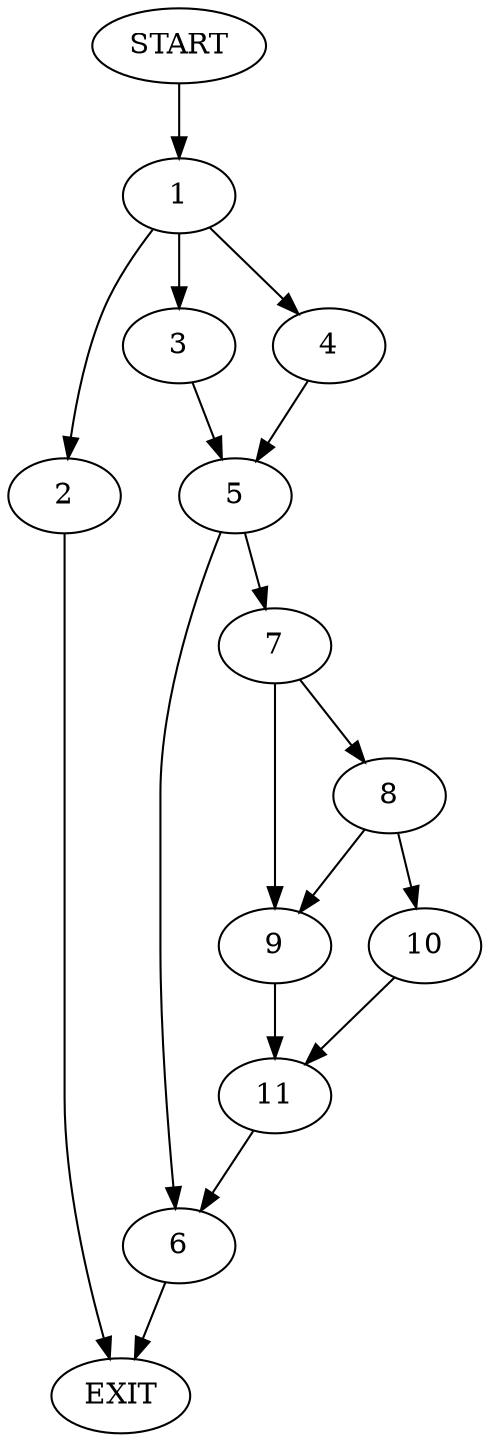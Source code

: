 digraph {
0 [label="START"];
1;
2;
3;
4;
5;
6;
7;
8;
9;
10;
11;
12 [label="EXIT"];
0 -> 1;
1 -> 2;
1 -> 3;
1 -> 4;
3 -> 5;
4 -> 5;
2 -> 12;
5 -> 6;
5 -> 7;
7 -> 8;
7 -> 9;
6 -> 12;
8 -> 10;
8 -> 9;
9 -> 11;
10 -> 11;
11 -> 6;
}